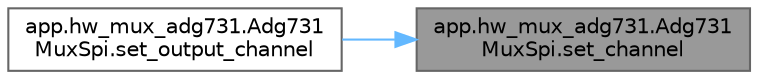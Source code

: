 digraph "app.hw_mux_adg731.Adg731MuxSpi.set_channel"
{
 // LATEX_PDF_SIZE
  bgcolor="transparent";
  edge [fontname=Helvetica,fontsize=10,labelfontname=Helvetica,labelfontsize=10];
  node [fontname=Helvetica,fontsize=10,shape=box,height=0.2,width=0.4];
  rankdir="RL";
  Node1 [id="Node000001",label="app.hw_mux_adg731.Adg731\lMuxSpi.set_channel",height=0.2,width=0.4,color="gray40", fillcolor="grey60", style="filled", fontcolor="black",tooltip="Active un canal spécifique sur une carte donnée."];
  Node1 -> Node2 [id="edge1_Node000001_Node000002",dir="back",color="steelblue1",style="solid",tooltip=" "];
  Node2 [id="Node000002",label="app.hw_mux_adg731.Adg731\lMuxSpi.set_output_channel",height=0.2,width=0.4,color="grey40", fillcolor="white", style="filled",URL="$classapp_1_1hw__mux__adg731_1_1_adg731_mux_spi.html#a847670de338ddbc0e2257f8d821cd82a",tooltip="Utilitaire simple pour sélectionner un canal de sortie."];
}
